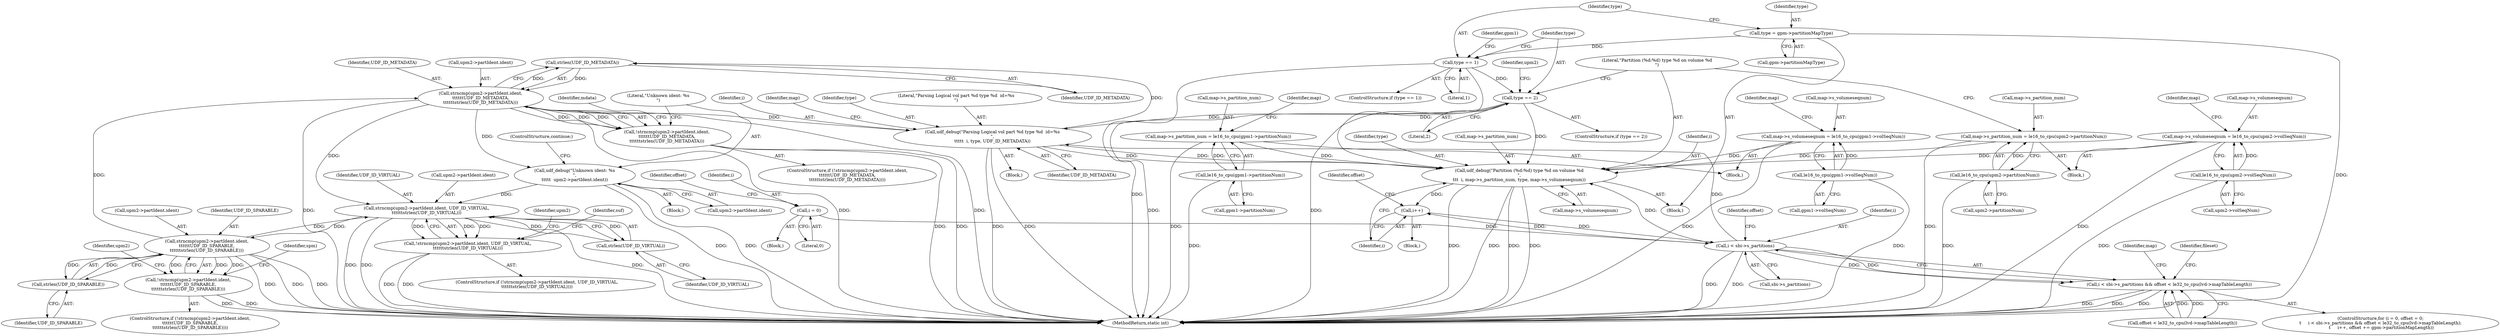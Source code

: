 digraph "0_linux_adee11b2085bee90bd8f4f52123ffb07882d6256@API" {
"1000444" [label="(Call,strlen(UDF_ID_METADATA))"];
"1000437" [label="(Call,strncmp(upm2->partIdent.ident,\n\t\t\t\t\t\tUDF_ID_METADATA,\n\t\t\t\t\t\tstrlen(UDF_ID_METADATA)))"];
"1000314" [label="(Call,strncmp(upm2->partIdent.ident,\n\t\t\t\t\t\tUDF_ID_SPARABLE,\n\t\t\t\t\t\tstrlen(UDF_ID_SPARABLE)))"];
"1000261" [label="(Call,strncmp(upm2->partIdent.ident, UDF_ID_VIRTUAL,\n\t\t\t\t\t\tstrlen(UDF_ID_VIRTUAL)))"];
"1000584" [label="(Call,udf_debug(\"Unknown ident: %s\n\",\n\t\t\t\t\t  upm2->partIdent.ident))"];
"1000268" [label="(Call,strlen(UDF_ID_VIRTUAL))"];
"1000321" [label="(Call,strlen(UDF_ID_SPARABLE))"];
"1000444" [label="(Call,strlen(UDF_ID_METADATA))"];
"1000467" [label="(Call,udf_debug(\"Parsing Logical vol part %d type %d  id=%s\n\",\n\t\t\t\t\t  i, type, UDF_ID_METADATA))"];
"1000166" [label="(Call,i < sbi->s_partitions)"];
"1000178" [label="(Call,i++)"];
"1000608" [label="(Call,udf_debug(\"Partition (%d:%d) type %d on volume %d\n\",\n\t\t\t  i, map->s_partition_num, type, map->s_volumeseqnum))"];
"1000234" [label="(Call,map->s_partition_num = le16_to_cpu(gpm1->partitionNum))"];
"1000238" [label="(Call,le16_to_cpu(gpm1->partitionNum))"];
"1000600" [label="(Call,map->s_partition_num = le16_to_cpu(upm2->partitionNum))"];
"1000604" [label="(Call,le16_to_cpu(upm2->partitionNum))"];
"1000211" [label="(Call,type == 1)"];
"1000205" [label="(Call,type = gpm->partitionMapType)"];
"1000249" [label="(Call,type == 2)"];
"1000226" [label="(Call,map->s_volumeseqnum = le16_to_cpu(gpm1->volSeqNum))"];
"1000230" [label="(Call,le16_to_cpu(gpm1->volSeqNum))"];
"1000592" [label="(Call,map->s_volumeseqnum = le16_to_cpu(upm2->volSeqNum))"];
"1000596" [label="(Call,le16_to_cpu(upm2->volSeqNum))"];
"1000159" [label="(Call,i = 0)"];
"1000260" [label="(Call,!strncmp(upm2->partIdent.ident, UDF_ID_VIRTUAL,\n\t\t\t\t\t\tstrlen(UDF_ID_VIRTUAL)))"];
"1000313" [label="(Call,!strncmp(upm2->partIdent.ident,\n\t\t\t\t\t\tUDF_ID_SPARABLE,\n\t\t\t\t\t\tstrlen(UDF_ID_SPARABLE)))"];
"1000436" [label="(Call,!strncmp(upm2->partIdent.ident,\n\t\t\t\t\t\tUDF_ID_METADATA,\n\t\t\t\t\t\tstrlen(UDF_ID_METADATA)))"];
"1000165" [label="(Call,i < sbi->s_partitions && offset < le32_to_cpu(lvd->mapTableLength))"];
"1000600" [label="(Call,map->s_partition_num = le16_to_cpu(upm2->partitionNum))"];
"1000443" [label="(Identifier,UDF_ID_METADATA)"];
"1000583" [label="(Block,)"];
"1000438" [label="(Call,upm2->partIdent.ident)"];
"1000172" [label="(Identifier,offset)"];
"1000615" [label="(Call,map->s_volumeseqnum)"];
"1000435" [label="(ControlStructure,if (!strncmp(upm2->partIdent.ident,\n\t\t\t\t\t\tUDF_ID_METADATA,\n\t\t\t\t\t\tstrlen(UDF_ID_METADATA))))"];
"1000178" [label="(Call,i++)"];
"1000604" [label="(Call,le16_to_cpu(upm2->partitionNum))"];
"1000234" [label="(Call,map->s_partition_num = le16_to_cpu(gpm1->partitionNum))"];
"1000268" [label="(Call,strlen(UDF_ID_VIRTUAL))"];
"1000251" [label="(Literal,2)"];
"1000248" [label="(ControlStructure,if (type == 2))"];
"1000314" [label="(Call,strncmp(upm2->partIdent.ident,\n\t\t\t\t\t\tUDF_ID_SPARABLE,\n\t\t\t\t\t\tstrlen(UDF_ID_SPARABLE)))"];
"1000585" [label="(Literal,\"Unknown ident: %s\n\")"];
"1000469" [label="(Identifier,i)"];
"1000260" [label="(Call,!strncmp(upm2->partIdent.ident, UDF_ID_VIRTUAL,\n\t\t\t\t\t\tstrlen(UDF_ID_VIRTUAL)))"];
"1000436" [label="(Call,!strncmp(upm2->partIdent.ident,\n\t\t\t\t\t\tUDF_ID_METADATA,\n\t\t\t\t\t\tstrlen(UDF_ID_METADATA)))"];
"1000212" [label="(Identifier,type)"];
"1000188" [label="(Identifier,map)"];
"1000181" [label="(Identifier,offset)"];
"1000596" [label="(Call,le16_to_cpu(upm2->volSeqNum))"];
"1000262" [label="(Call,upm2->partIdent.ident)"];
"1000321" [label="(Call,strlen(UDF_ID_SPARABLE))"];
"1000226" [label="(Call,map->s_volumeseqnum = le16_to_cpu(gpm1->volSeqNum))"];
"1000320" [label="(Identifier,UDF_ID_SPARABLE)"];
"1000165" [label="(Call,i < sbi->s_partitions && offset < le32_to_cpu(lvd->mapTableLength))"];
"1000446" [label="(Block,)"];
"1000207" [label="(Call,gpm->partitionMapType)"];
"1000449" [label="(Identifier,mdata)"];
"1000584" [label="(Call,udf_debug(\"Unknown ident: %s\n\",\n\t\t\t\t\t  upm2->partIdent.ident))"];
"1000313" [label="(Call,!strncmp(upm2->partIdent.ident,\n\t\t\t\t\t\tUDF_ID_SPARABLE,\n\t\t\t\t\t\tstrlen(UDF_ID_SPARABLE)))"];
"1000467" [label="(Call,udf_debug(\"Parsing Logical vol part %d type %d  id=%s\n\",\n\t\t\t\t\t  i, type, UDF_ID_METADATA))"];
"1000664" [label="(MethodReturn,static int)"];
"1000239" [label="(Call,gpm1->partitionNum)"];
"1000177" [label="(Block,)"];
"1000168" [label="(Call,sbi->s_partitions)"];
"1000474" [label="(Identifier,map)"];
"1000593" [label="(Call,map->s_volumeseqnum)"];
"1000161" [label="(Literal,0)"];
"1000619" [label="(Identifier,fileset)"];
"1000269" [label="(Identifier,UDF_ID_VIRTUAL)"];
"1000227" [label="(Call,map->s_volumeseqnum)"];
"1000273" [label="(Identifier,suf)"];
"1000312" [label="(ControlStructure,if (!strncmp(upm2->partIdent.ident,\n\t\t\t\t\t\tUDF_ID_SPARABLE,\n\t\t\t\t\t\tstrlen(UDF_ID_SPARABLE))))"];
"1000315" [label="(Call,upm2->partIdent.ident)"];
"1000267" [label="(Identifier,UDF_ID_VIRTUAL)"];
"1000163" [label="(Identifier,offset)"];
"1000592" [label="(Call,map->s_volumeseqnum = le16_to_cpu(upm2->volSeqNum))"];
"1000250" [label="(Identifier,type)"];
"1000328" [label="(Identifier,spm)"];
"1000608" [label="(Call,udf_debug(\"Partition (%d:%d) type %d on volume %d\n\",\n\t\t\t  i, map->s_partition_num, type, map->s_volumeseqnum))"];
"1000440" [label="(Identifier,upm2)"];
"1000614" [label="(Identifier,type)"];
"1000206" [label="(Identifier,type)"];
"1000597" [label="(Call,upm2->volSeqNum)"];
"1000236" [label="(Identifier,map)"];
"1000611" [label="(Call,map->s_partition_num)"];
"1000230" [label="(Call,le16_to_cpu(gpm1->volSeqNum))"];
"1000158" [label="(Block,)"];
"1000171" [label="(Call,offset < le32_to_cpu(lvd->mapTableLength))"];
"1000235" [label="(Call,map->s_partition_num)"];
"1000238" [label="(Call,le16_to_cpu(gpm1->partitionNum))"];
"1000261" [label="(Call,strncmp(upm2->partIdent.ident, UDF_ID_VIRTUAL,\n\t\t\t\t\t\tstrlen(UDF_ID_VIRTUAL)))"];
"1000214" [label="(Block,)"];
"1000470" [label="(Identifier,type)"];
"1000249" [label="(Call,type == 2)"];
"1000471" [label="(Identifier,UDF_ID_METADATA)"];
"1000468" [label="(Literal,\"Parsing Logical vol part %d type %d  id=%s\n\")"];
"1000244" [label="(Identifier,map)"];
"1000166" [label="(Call,i < sbi->s_partitions)"];
"1000601" [label="(Call,map->s_partition_num)"];
"1000444" [label="(Call,strlen(UDF_ID_METADATA))"];
"1000160" [label="(Identifier,i)"];
"1000322" [label="(Identifier,UDF_ID_SPARABLE)"];
"1000185" [label="(Block,)"];
"1000157" [label="(ControlStructure,for (i = 0, offset = 0;\n\t     i < sbi->s_partitions && offset < le32_to_cpu(lvd->mapTableLength);\n \t     i++, offset += gpm->partitionMapLength))"];
"1000211" [label="(Call,type == 1)"];
"1000179" [label="(Identifier,i)"];
"1000610" [label="(Identifier,i)"];
"1000317" [label="(Identifier,upm2)"];
"1000255" [label="(Identifier,upm2)"];
"1000231" [label="(Call,gpm1->volSeqNum)"];
"1000259" [label="(ControlStructure,if (!strncmp(upm2->partIdent.ident, UDF_ID_VIRTUAL,\n\t\t\t\t\t\tstrlen(UDF_ID_VIRTUAL))))"];
"1000437" [label="(Call,strncmp(upm2->partIdent.ident,\n\t\t\t\t\t\tUDF_ID_METADATA,\n\t\t\t\t\t\tstrlen(UDF_ID_METADATA)))"];
"1000205" [label="(Call,type = gpm->partitionMapType)"];
"1000605" [label="(Call,upm2->partitionNum)"];
"1000609" [label="(Literal,\"Partition (%d:%d) type %d on volume %d\n\")"];
"1000586" [label="(Call,upm2->partIdent.ident)"];
"1000210" [label="(ControlStructure,if (type == 1))"];
"1000591" [label="(ControlStructure,continue;)"];
"1000159" [label="(Call,i = 0)"];
"1000213" [label="(Literal,1)"];
"1000217" [label="(Identifier,gpm1)"];
"1000445" [label="(Identifier,UDF_ID_METADATA)"];
"1000252" [label="(Block,)"];
"1000602" [label="(Identifier,map)"];
"1000167" [label="(Identifier,i)"];
"1000444" -> "1000437"  [label="AST: "];
"1000444" -> "1000445"  [label="CFG: "];
"1000445" -> "1000444"  [label="AST: "];
"1000437" -> "1000444"  [label="CFG: "];
"1000444" -> "1000437"  [label="DDG: "];
"1000437" -> "1000444"  [label="DDG: "];
"1000467" -> "1000444"  [label="DDG: "];
"1000437" -> "1000436"  [label="AST: "];
"1000438" -> "1000437"  [label="AST: "];
"1000443" -> "1000437"  [label="AST: "];
"1000436" -> "1000437"  [label="CFG: "];
"1000437" -> "1000664"  [label="DDG: "];
"1000437" -> "1000664"  [label="DDG: "];
"1000437" -> "1000664"  [label="DDG: "];
"1000437" -> "1000261"  [label="DDG: "];
"1000437" -> "1000436"  [label="DDG: "];
"1000437" -> "1000436"  [label="DDG: "];
"1000437" -> "1000436"  [label="DDG: "];
"1000314" -> "1000437"  [label="DDG: "];
"1000437" -> "1000467"  [label="DDG: "];
"1000437" -> "1000584"  [label="DDG: "];
"1000314" -> "1000313"  [label="AST: "];
"1000314" -> "1000321"  [label="CFG: "];
"1000315" -> "1000314"  [label="AST: "];
"1000320" -> "1000314"  [label="AST: "];
"1000321" -> "1000314"  [label="AST: "];
"1000313" -> "1000314"  [label="CFG: "];
"1000314" -> "1000664"  [label="DDG: "];
"1000314" -> "1000664"  [label="DDG: "];
"1000314" -> "1000664"  [label="DDG: "];
"1000314" -> "1000261"  [label="DDG: "];
"1000314" -> "1000313"  [label="DDG: "];
"1000314" -> "1000313"  [label="DDG: "];
"1000314" -> "1000313"  [label="DDG: "];
"1000261" -> "1000314"  [label="DDG: "];
"1000321" -> "1000314"  [label="DDG: "];
"1000314" -> "1000321"  [label="DDG: "];
"1000261" -> "1000260"  [label="AST: "];
"1000261" -> "1000268"  [label="CFG: "];
"1000262" -> "1000261"  [label="AST: "];
"1000267" -> "1000261"  [label="AST: "];
"1000268" -> "1000261"  [label="AST: "];
"1000260" -> "1000261"  [label="CFG: "];
"1000261" -> "1000664"  [label="DDG: "];
"1000261" -> "1000664"  [label="DDG: "];
"1000261" -> "1000664"  [label="DDG: "];
"1000261" -> "1000260"  [label="DDG: "];
"1000261" -> "1000260"  [label="DDG: "];
"1000261" -> "1000260"  [label="DDG: "];
"1000584" -> "1000261"  [label="DDG: "];
"1000268" -> "1000261"  [label="DDG: "];
"1000261" -> "1000268"  [label="DDG: "];
"1000584" -> "1000583"  [label="AST: "];
"1000584" -> "1000586"  [label="CFG: "];
"1000585" -> "1000584"  [label="AST: "];
"1000586" -> "1000584"  [label="AST: "];
"1000591" -> "1000584"  [label="CFG: "];
"1000584" -> "1000664"  [label="DDG: "];
"1000584" -> "1000664"  [label="DDG: "];
"1000268" -> "1000269"  [label="CFG: "];
"1000269" -> "1000268"  [label="AST: "];
"1000321" -> "1000322"  [label="CFG: "];
"1000322" -> "1000321"  [label="AST: "];
"1000467" -> "1000446"  [label="AST: "];
"1000467" -> "1000471"  [label="CFG: "];
"1000468" -> "1000467"  [label="AST: "];
"1000469" -> "1000467"  [label="AST: "];
"1000470" -> "1000467"  [label="AST: "];
"1000471" -> "1000467"  [label="AST: "];
"1000474" -> "1000467"  [label="CFG: "];
"1000467" -> "1000664"  [label="DDG: "];
"1000467" -> "1000664"  [label="DDG: "];
"1000166" -> "1000467"  [label="DDG: "];
"1000249" -> "1000467"  [label="DDG: "];
"1000467" -> "1000608"  [label="DDG: "];
"1000467" -> "1000608"  [label="DDG: "];
"1000166" -> "1000165"  [label="AST: "];
"1000166" -> "1000168"  [label="CFG: "];
"1000167" -> "1000166"  [label="AST: "];
"1000168" -> "1000166"  [label="AST: "];
"1000172" -> "1000166"  [label="CFG: "];
"1000165" -> "1000166"  [label="CFG: "];
"1000166" -> "1000664"  [label="DDG: "];
"1000166" -> "1000664"  [label="DDG: "];
"1000166" -> "1000165"  [label="DDG: "];
"1000166" -> "1000165"  [label="DDG: "];
"1000178" -> "1000166"  [label="DDG: "];
"1000159" -> "1000166"  [label="DDG: "];
"1000166" -> "1000178"  [label="DDG: "];
"1000166" -> "1000608"  [label="DDG: "];
"1000178" -> "1000177"  [label="AST: "];
"1000178" -> "1000179"  [label="CFG: "];
"1000179" -> "1000178"  [label="AST: "];
"1000181" -> "1000178"  [label="CFG: "];
"1000608" -> "1000178"  [label="DDG: "];
"1000608" -> "1000185"  [label="AST: "];
"1000608" -> "1000615"  [label="CFG: "];
"1000609" -> "1000608"  [label="AST: "];
"1000610" -> "1000608"  [label="AST: "];
"1000611" -> "1000608"  [label="AST: "];
"1000614" -> "1000608"  [label="AST: "];
"1000615" -> "1000608"  [label="AST: "];
"1000179" -> "1000608"  [label="CFG: "];
"1000608" -> "1000664"  [label="DDG: "];
"1000608" -> "1000664"  [label="DDG: "];
"1000608" -> "1000664"  [label="DDG: "];
"1000608" -> "1000664"  [label="DDG: "];
"1000234" -> "1000608"  [label="DDG: "];
"1000600" -> "1000608"  [label="DDG: "];
"1000211" -> "1000608"  [label="DDG: "];
"1000249" -> "1000608"  [label="DDG: "];
"1000226" -> "1000608"  [label="DDG: "];
"1000592" -> "1000608"  [label="DDG: "];
"1000234" -> "1000214"  [label="AST: "];
"1000234" -> "1000238"  [label="CFG: "];
"1000235" -> "1000234"  [label="AST: "];
"1000238" -> "1000234"  [label="AST: "];
"1000244" -> "1000234"  [label="CFG: "];
"1000234" -> "1000664"  [label="DDG: "];
"1000238" -> "1000234"  [label="DDG: "];
"1000238" -> "1000239"  [label="CFG: "];
"1000239" -> "1000238"  [label="AST: "];
"1000238" -> "1000664"  [label="DDG: "];
"1000600" -> "1000252"  [label="AST: "];
"1000600" -> "1000604"  [label="CFG: "];
"1000601" -> "1000600"  [label="AST: "];
"1000604" -> "1000600"  [label="AST: "];
"1000609" -> "1000600"  [label="CFG: "];
"1000600" -> "1000664"  [label="DDG: "];
"1000604" -> "1000600"  [label="DDG: "];
"1000604" -> "1000605"  [label="CFG: "];
"1000605" -> "1000604"  [label="AST: "];
"1000604" -> "1000664"  [label="DDG: "];
"1000211" -> "1000210"  [label="AST: "];
"1000211" -> "1000213"  [label="CFG: "];
"1000212" -> "1000211"  [label="AST: "];
"1000213" -> "1000211"  [label="AST: "];
"1000217" -> "1000211"  [label="CFG: "];
"1000250" -> "1000211"  [label="CFG: "];
"1000211" -> "1000664"  [label="DDG: "];
"1000205" -> "1000211"  [label="DDG: "];
"1000211" -> "1000249"  [label="DDG: "];
"1000205" -> "1000185"  [label="AST: "];
"1000205" -> "1000207"  [label="CFG: "];
"1000206" -> "1000205"  [label="AST: "];
"1000207" -> "1000205"  [label="AST: "];
"1000212" -> "1000205"  [label="CFG: "];
"1000205" -> "1000664"  [label="DDG: "];
"1000249" -> "1000248"  [label="AST: "];
"1000249" -> "1000251"  [label="CFG: "];
"1000250" -> "1000249"  [label="AST: "];
"1000251" -> "1000249"  [label="AST: "];
"1000255" -> "1000249"  [label="CFG: "];
"1000609" -> "1000249"  [label="CFG: "];
"1000249" -> "1000664"  [label="DDG: "];
"1000249" -> "1000664"  [label="DDG: "];
"1000226" -> "1000214"  [label="AST: "];
"1000226" -> "1000230"  [label="CFG: "];
"1000227" -> "1000226"  [label="AST: "];
"1000230" -> "1000226"  [label="AST: "];
"1000236" -> "1000226"  [label="CFG: "];
"1000226" -> "1000664"  [label="DDG: "];
"1000230" -> "1000226"  [label="DDG: "];
"1000230" -> "1000231"  [label="CFG: "];
"1000231" -> "1000230"  [label="AST: "];
"1000230" -> "1000664"  [label="DDG: "];
"1000592" -> "1000252"  [label="AST: "];
"1000592" -> "1000596"  [label="CFG: "];
"1000593" -> "1000592"  [label="AST: "];
"1000596" -> "1000592"  [label="AST: "];
"1000602" -> "1000592"  [label="CFG: "];
"1000592" -> "1000664"  [label="DDG: "];
"1000596" -> "1000592"  [label="DDG: "];
"1000596" -> "1000597"  [label="CFG: "];
"1000597" -> "1000596"  [label="AST: "];
"1000596" -> "1000664"  [label="DDG: "];
"1000159" -> "1000158"  [label="AST: "];
"1000159" -> "1000161"  [label="CFG: "];
"1000160" -> "1000159"  [label="AST: "];
"1000161" -> "1000159"  [label="AST: "];
"1000163" -> "1000159"  [label="CFG: "];
"1000260" -> "1000259"  [label="AST: "];
"1000273" -> "1000260"  [label="CFG: "];
"1000317" -> "1000260"  [label="CFG: "];
"1000260" -> "1000664"  [label="DDG: "];
"1000260" -> "1000664"  [label="DDG: "];
"1000313" -> "1000312"  [label="AST: "];
"1000328" -> "1000313"  [label="CFG: "];
"1000440" -> "1000313"  [label="CFG: "];
"1000313" -> "1000664"  [label="DDG: "];
"1000313" -> "1000664"  [label="DDG: "];
"1000436" -> "1000435"  [label="AST: "];
"1000449" -> "1000436"  [label="CFG: "];
"1000585" -> "1000436"  [label="CFG: "];
"1000436" -> "1000664"  [label="DDG: "];
"1000436" -> "1000664"  [label="DDG: "];
"1000165" -> "1000157"  [label="AST: "];
"1000165" -> "1000171"  [label="CFG: "];
"1000171" -> "1000165"  [label="AST: "];
"1000188" -> "1000165"  [label="CFG: "];
"1000619" -> "1000165"  [label="CFG: "];
"1000165" -> "1000664"  [label="DDG: "];
"1000165" -> "1000664"  [label="DDG: "];
"1000165" -> "1000664"  [label="DDG: "];
"1000171" -> "1000165"  [label="DDG: "];
"1000171" -> "1000165"  [label="DDG: "];
}
